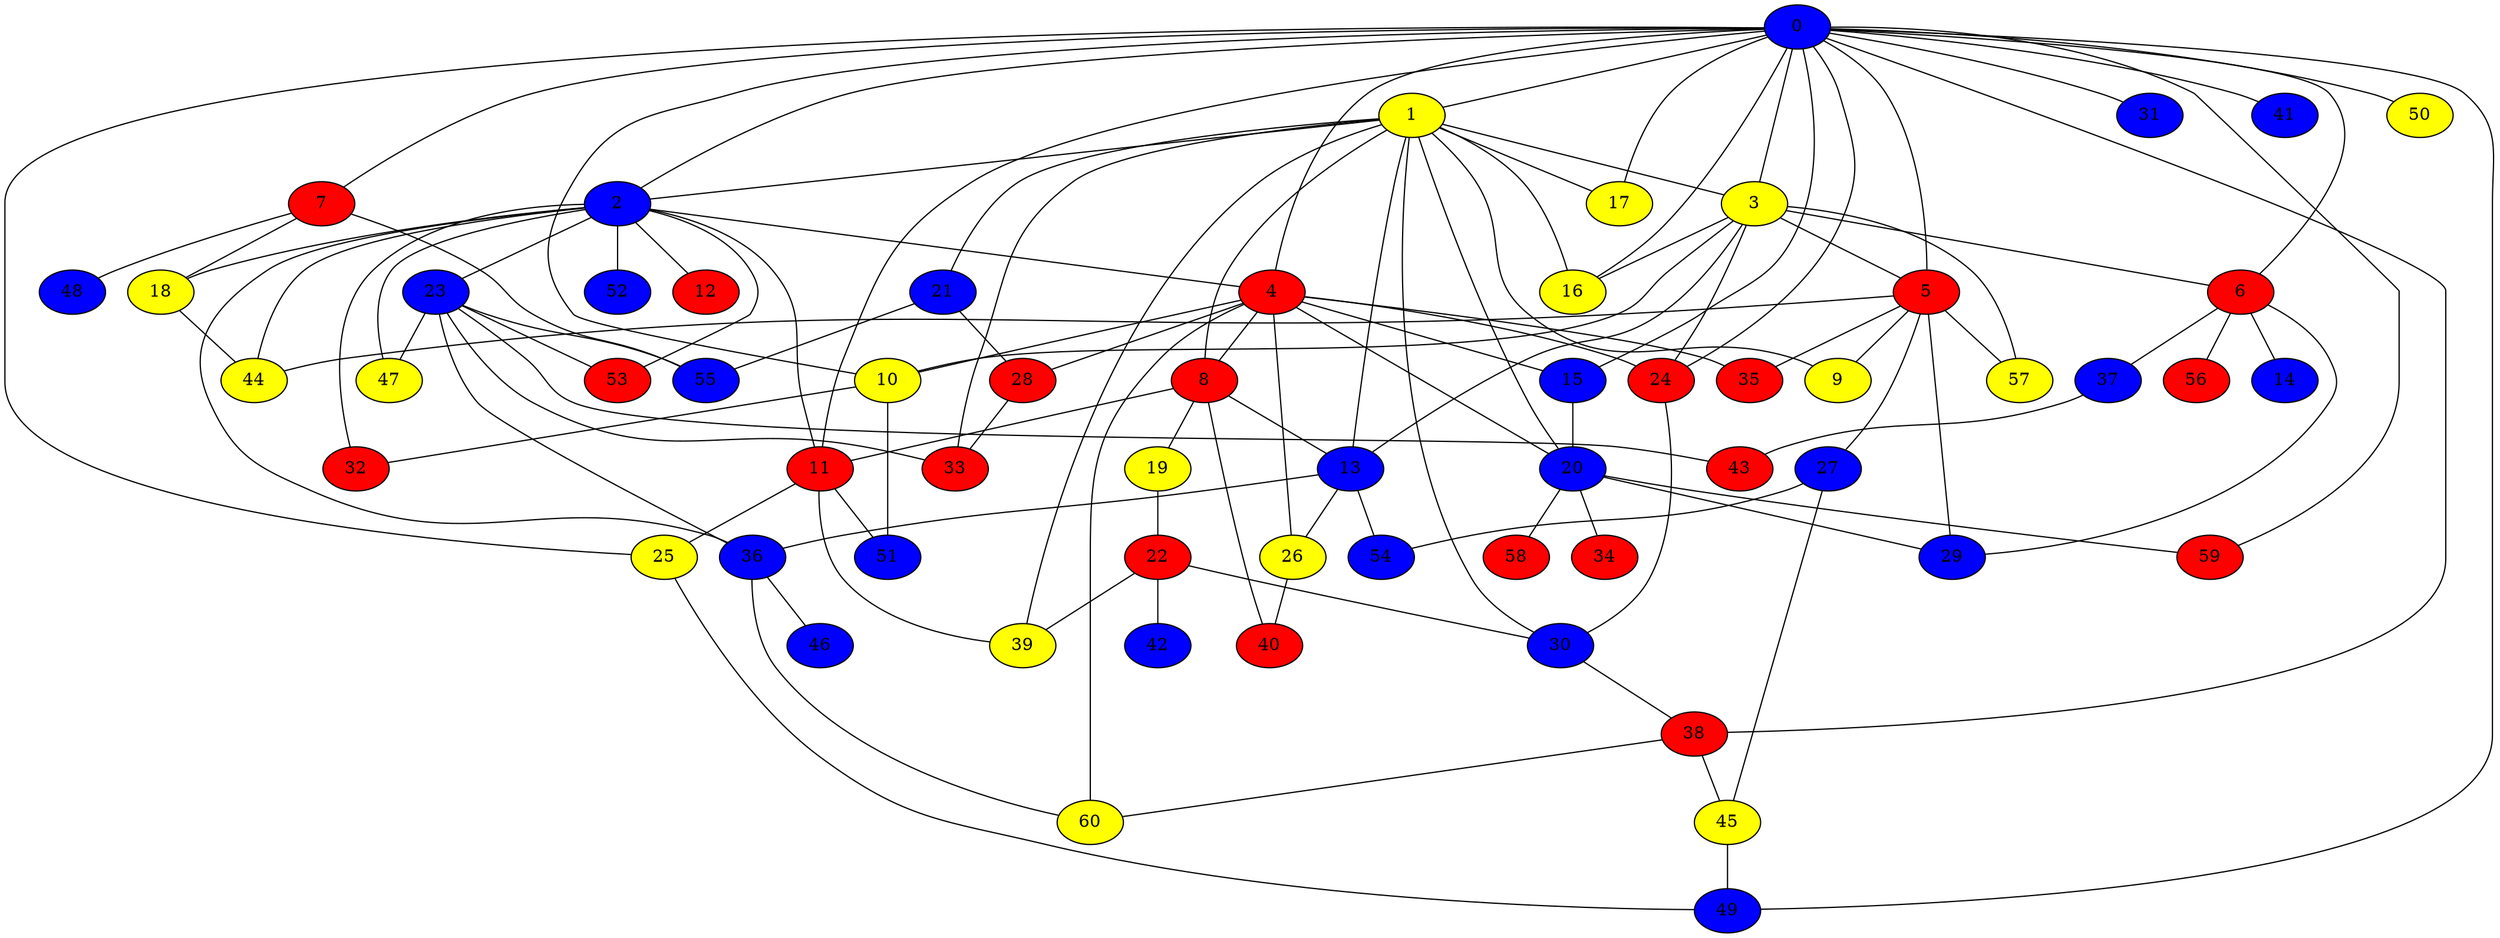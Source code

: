 graph {
0 [style = filled fillcolor = blue];
1 [style = filled fillcolor = yellow];
2 [style = filled fillcolor = blue];
3 [style = filled fillcolor = yellow];
4 [style = filled fillcolor = red];
5 [style = filled fillcolor = red];
6 [style = filled fillcolor = red];
7 [style = filled fillcolor = red];
8 [style = filled fillcolor = red];
9 [style = filled fillcolor = yellow];
10 [style = filled fillcolor = yellow];
11 [style = filled fillcolor = red];
12 [style = filled fillcolor = red];
13 [style = filled fillcolor = blue];
14 [style = filled fillcolor = blue];
15 [style = filled fillcolor = blue];
16 [style = filled fillcolor = yellow];
17 [style = filled fillcolor = yellow];
18 [style = filled fillcolor = yellow];
19 [style = filled fillcolor = yellow];
20 [style = filled fillcolor = blue];
21 [style = filled fillcolor = blue];
22 [style = filled fillcolor = red];
23 [style = filled fillcolor = blue];
24 [style = filled fillcolor = red];
25 [style = filled fillcolor = yellow];
26 [style = filled fillcolor = yellow];
27 [style = filled fillcolor = blue];
28 [style = filled fillcolor = red];
29 [style = filled fillcolor = blue];
30 [style = filled fillcolor = blue];
31 [style = filled fillcolor = blue];
32 [style = filled fillcolor = red];
33 [style = filled fillcolor = red];
34 [style = filled fillcolor = red];
35 [style = filled fillcolor = red];
36 [style = filled fillcolor = blue];
37 [style = filled fillcolor = blue];
38 [style = filled fillcolor = red];
39 [style = filled fillcolor = yellow];
40 [style = filled fillcolor = red];
41 [style = filled fillcolor = blue];
42 [style = filled fillcolor = blue];
43 [style = filled fillcolor = red];
44 [style = filled fillcolor = yellow];
45 [style = filled fillcolor = yellow];
46 [style = filled fillcolor = blue];
47 [style = filled fillcolor = yellow];
48 [style = filled fillcolor = blue];
49 [style = filled fillcolor = blue];
50 [style = filled fillcolor = yellow];
51 [style = filled fillcolor = blue];
52 [style = filled fillcolor = blue];
53 [style = filled fillcolor = red];
54 [style = filled fillcolor = blue];
55 [style = filled fillcolor = blue];
56 [style = filled fillcolor = red];
57 [style = filled fillcolor = yellow];
58 [style = filled fillcolor = red];
59 [style = filled fillcolor = red];
60 [style = filled fillcolor = yellow];
0 -- 4;
0 -- 3;
0 -- 2;
0 -- 1;
0 -- 5;
0 -- 6;
0 -- 7;
0 -- 10;
0 -- 11;
0 -- 15;
0 -- 16;
0 -- 17;
0 -- 24;
0 -- 25;
0 -- 31;
0 -- 38;
0 -- 41;
0 -- 49;
0 -- 50;
0 -- 59;
1 -- 2;
1 -- 3;
1 -- 8;
1 -- 9;
1 -- 13;
1 -- 16;
1 -- 17;
1 -- 20;
1 -- 21;
1 -- 30;
1 -- 33;
1 -- 39;
2 -- 4;
2 -- 11;
2 -- 12;
2 -- 18;
2 -- 23;
2 -- 32;
2 -- 36;
2 -- 44;
2 -- 47;
2 -- 52;
2 -- 53;
3 -- 5;
3 -- 6;
3 -- 10;
3 -- 13;
3 -- 16;
3 -- 24;
3 -- 57;
4 -- 8;
4 -- 10;
4 -- 15;
4 -- 20;
4 -- 24;
4 -- 26;
4 -- 28;
4 -- 35;
4 -- 60;
5 -- 9;
5 -- 27;
5 -- 29;
5 -- 35;
5 -- 44;
5 -- 57;
6 -- 14;
6 -- 29;
6 -- 37;
6 -- 56;
7 -- 18;
7 -- 48;
7 -- 55;
8 -- 11;
8 -- 13;
8 -- 19;
8 -- 40;
10 -- 32;
10 -- 51;
11 -- 25;
11 -- 39;
11 -- 51;
13 -- 26;
13 -- 36;
13 -- 54;
15 -- 20;
18 -- 44;
19 -- 22;
20 -- 29;
20 -- 34;
20 -- 58;
20 -- 59;
21 -- 28;
21 -- 55;
22 -- 30;
22 -- 39;
22 -- 42;
23 -- 33;
23 -- 36;
23 -- 43;
23 -- 47;
23 -- 53;
23 -- 55;
24 -- 30;
25 -- 49;
26 -- 40;
27 -- 45;
27 -- 54;
28 -- 33;
30 -- 38;
36 -- 46;
36 -- 60;
37 -- 43;
38 -- 45;
38 -- 60;
45 -- 49;
}
